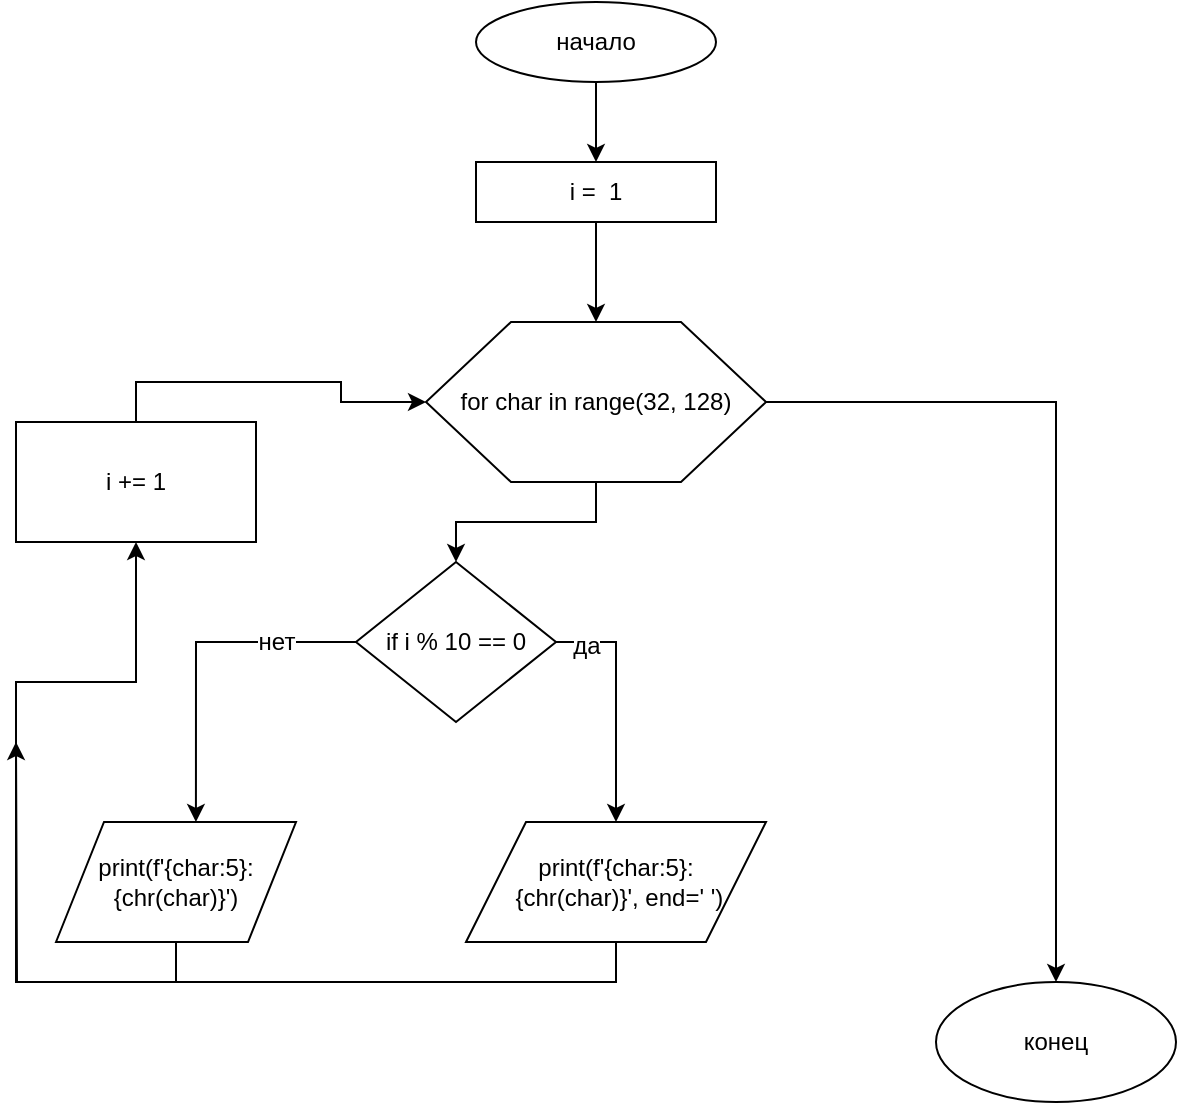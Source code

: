<mxfile version="12.9.5" type="device"><diagram id="id-3qwoZvE97xBWGW-WL" name="Page-1"><mxGraphModel dx="786" dy="471" grid="1" gridSize="10" guides="1" tooltips="1" connect="1" arrows="1" fold="1" page="1" pageScale="1" pageWidth="827" pageHeight="1169" math="0" shadow="0"><root><mxCell id="0"/><mxCell id="1" parent="0"/><mxCell id="ic1ZOx8Rk9iEkQv5ousW-4" style="edgeStyle=orthogonalEdgeStyle;rounded=0;orthogonalLoop=1;jettySize=auto;html=1;exitX=0.5;exitY=1;exitDx=0;exitDy=0;entryX=0.5;entryY=0;entryDx=0;entryDy=0;" edge="1" parent="1" source="ic1ZOx8Rk9iEkQv5ousW-1" target="ic1ZOx8Rk9iEkQv5ousW-3"><mxGeometry relative="1" as="geometry"/></mxCell><mxCell id="ic1ZOx8Rk9iEkQv5ousW-1" value="начало" style="ellipse;whiteSpace=wrap;html=1;" vertex="1" parent="1"><mxGeometry x="300" y="30" width="120" height="40" as="geometry"/></mxCell><mxCell id="ic1ZOx8Rk9iEkQv5ousW-17" style="edgeStyle=orthogonalEdgeStyle;rounded=0;orthogonalLoop=1;jettySize=auto;html=1;exitX=0.5;exitY=1;exitDx=0;exitDy=0;entryX=0.5;entryY=0;entryDx=0;entryDy=0;" edge="1" parent="1" source="ic1ZOx8Rk9iEkQv5ousW-2" target="ic1ZOx8Rk9iEkQv5ousW-6"><mxGeometry relative="1" as="geometry"/></mxCell><mxCell id="ic1ZOx8Rk9iEkQv5ousW-19" style="edgeStyle=orthogonalEdgeStyle;rounded=0;orthogonalLoop=1;jettySize=auto;html=1;exitX=1;exitY=0.5;exitDx=0;exitDy=0;entryX=0.5;entryY=0;entryDx=0;entryDy=0;" edge="1" parent="1" source="ic1ZOx8Rk9iEkQv5ousW-2" target="ic1ZOx8Rk9iEkQv5ousW-18"><mxGeometry relative="1" as="geometry"/></mxCell><mxCell id="ic1ZOx8Rk9iEkQv5ousW-2" value="for char in range(32, 128)" style="shape=hexagon;perimeter=hexagonPerimeter2;whiteSpace=wrap;html=1;" vertex="1" parent="1"><mxGeometry x="275" y="190" width="170" height="80" as="geometry"/></mxCell><mxCell id="ic1ZOx8Rk9iEkQv5ousW-5" style="edgeStyle=orthogonalEdgeStyle;rounded=0;orthogonalLoop=1;jettySize=auto;html=1;exitX=0.5;exitY=1;exitDx=0;exitDy=0;entryX=0.5;entryY=0;entryDx=0;entryDy=0;" edge="1" parent="1" source="ic1ZOx8Rk9iEkQv5ousW-3" target="ic1ZOx8Rk9iEkQv5ousW-2"><mxGeometry relative="1" as="geometry"/></mxCell><mxCell id="ic1ZOx8Rk9iEkQv5ousW-3" value="i = &amp;nbsp;1" style="rounded=0;whiteSpace=wrap;html=1;" vertex="1" parent="1"><mxGeometry x="300" y="110" width="120" height="30" as="geometry"/></mxCell><mxCell id="ic1ZOx8Rk9iEkQv5ousW-12" style="edgeStyle=orthogonalEdgeStyle;rounded=0;orthogonalLoop=1;jettySize=auto;html=1;exitX=1;exitY=0.5;exitDx=0;exitDy=0;entryX=0.5;entryY=0;entryDx=0;entryDy=0;" edge="1" parent="1" source="ic1ZOx8Rk9iEkQv5ousW-6" target="ic1ZOx8Rk9iEkQv5ousW-11"><mxGeometry relative="1" as="geometry"/></mxCell><mxCell id="ic1ZOx8Rk9iEkQv5ousW-20" value="да" style="text;html=1;align=center;verticalAlign=middle;resizable=0;points=[];labelBackgroundColor=#ffffff;" vertex="1" connectable="0" parent="ic1ZOx8Rk9iEkQv5ousW-12"><mxGeometry x="-0.75" y="-2" relative="1" as="geometry"><mxPoint as="offset"/></mxGeometry></mxCell><mxCell id="ic1ZOx8Rk9iEkQv5ousW-13" style="edgeStyle=orthogonalEdgeStyle;rounded=0;orthogonalLoop=1;jettySize=auto;html=1;exitX=0;exitY=0.5;exitDx=0;exitDy=0;entryX=0.583;entryY=0;entryDx=0;entryDy=0;entryPerimeter=0;" edge="1" parent="1" source="ic1ZOx8Rk9iEkQv5ousW-6" target="ic1ZOx8Rk9iEkQv5ousW-10"><mxGeometry relative="1" as="geometry"/></mxCell><mxCell id="ic1ZOx8Rk9iEkQv5ousW-21" value="нет" style="text;html=1;align=center;verticalAlign=middle;resizable=0;points=[];labelBackgroundColor=#ffffff;" vertex="1" connectable="0" parent="ic1ZOx8Rk9iEkQv5ousW-13"><mxGeometry x="-0.529" relative="1" as="geometry"><mxPoint as="offset"/></mxGeometry></mxCell><mxCell id="ic1ZOx8Rk9iEkQv5ousW-6" value="if i % 10 == 0" style="rhombus;whiteSpace=wrap;html=1;" vertex="1" parent="1"><mxGeometry x="240" y="310" width="100" height="80" as="geometry"/></mxCell><mxCell id="ic1ZOx8Rk9iEkQv5ousW-16" style="edgeStyle=orthogonalEdgeStyle;rounded=0;orthogonalLoop=1;jettySize=auto;html=1;exitX=0.5;exitY=0;exitDx=0;exitDy=0;entryX=0;entryY=0.5;entryDx=0;entryDy=0;" edge="1" parent="1" source="ic1ZOx8Rk9iEkQv5ousW-9" target="ic1ZOx8Rk9iEkQv5ousW-2"><mxGeometry relative="1" as="geometry"/></mxCell><mxCell id="ic1ZOx8Rk9iEkQv5ousW-9" value="i += 1" style="rounded=0;whiteSpace=wrap;html=1;" vertex="1" parent="1"><mxGeometry x="70" y="240" width="120" height="60" as="geometry"/></mxCell><mxCell id="ic1ZOx8Rk9iEkQv5ousW-14" style="edgeStyle=orthogonalEdgeStyle;rounded=0;orthogonalLoop=1;jettySize=auto;html=1;exitX=0.5;exitY=1;exitDx=0;exitDy=0;entryX=0.5;entryY=1;entryDx=0;entryDy=0;" edge="1" parent="1" source="ic1ZOx8Rk9iEkQv5ousW-10" target="ic1ZOx8Rk9iEkQv5ousW-9"><mxGeometry relative="1" as="geometry"/></mxCell><mxCell id="ic1ZOx8Rk9iEkQv5ousW-10" value="print(f'{char:5}: {chr(char)}')" style="shape=parallelogram;perimeter=parallelogramPerimeter;whiteSpace=wrap;html=1;" vertex="1" parent="1"><mxGeometry x="90" y="440" width="120" height="60" as="geometry"/></mxCell><mxCell id="ic1ZOx8Rk9iEkQv5ousW-15" style="edgeStyle=orthogonalEdgeStyle;rounded=0;orthogonalLoop=1;jettySize=auto;html=1;exitX=0.5;exitY=1;exitDx=0;exitDy=0;" edge="1" parent="1" source="ic1ZOx8Rk9iEkQv5ousW-11"><mxGeometry relative="1" as="geometry"><mxPoint x="70" y="400" as="targetPoint"/></mxGeometry></mxCell><mxCell id="ic1ZOx8Rk9iEkQv5ousW-11" value="print(f'{char:5}:&lt;br&gt;&amp;nbsp;{chr(char)}', end=' ')" style="shape=parallelogram;perimeter=parallelogramPerimeter;whiteSpace=wrap;html=1;" vertex="1" parent="1"><mxGeometry x="295" y="440" width="150" height="60" as="geometry"/></mxCell><mxCell id="ic1ZOx8Rk9iEkQv5ousW-18" value="конец" style="ellipse;whiteSpace=wrap;html=1;" vertex="1" parent="1"><mxGeometry x="530" y="520" width="120" height="60" as="geometry"/></mxCell></root></mxGraphModel></diagram></mxfile>
